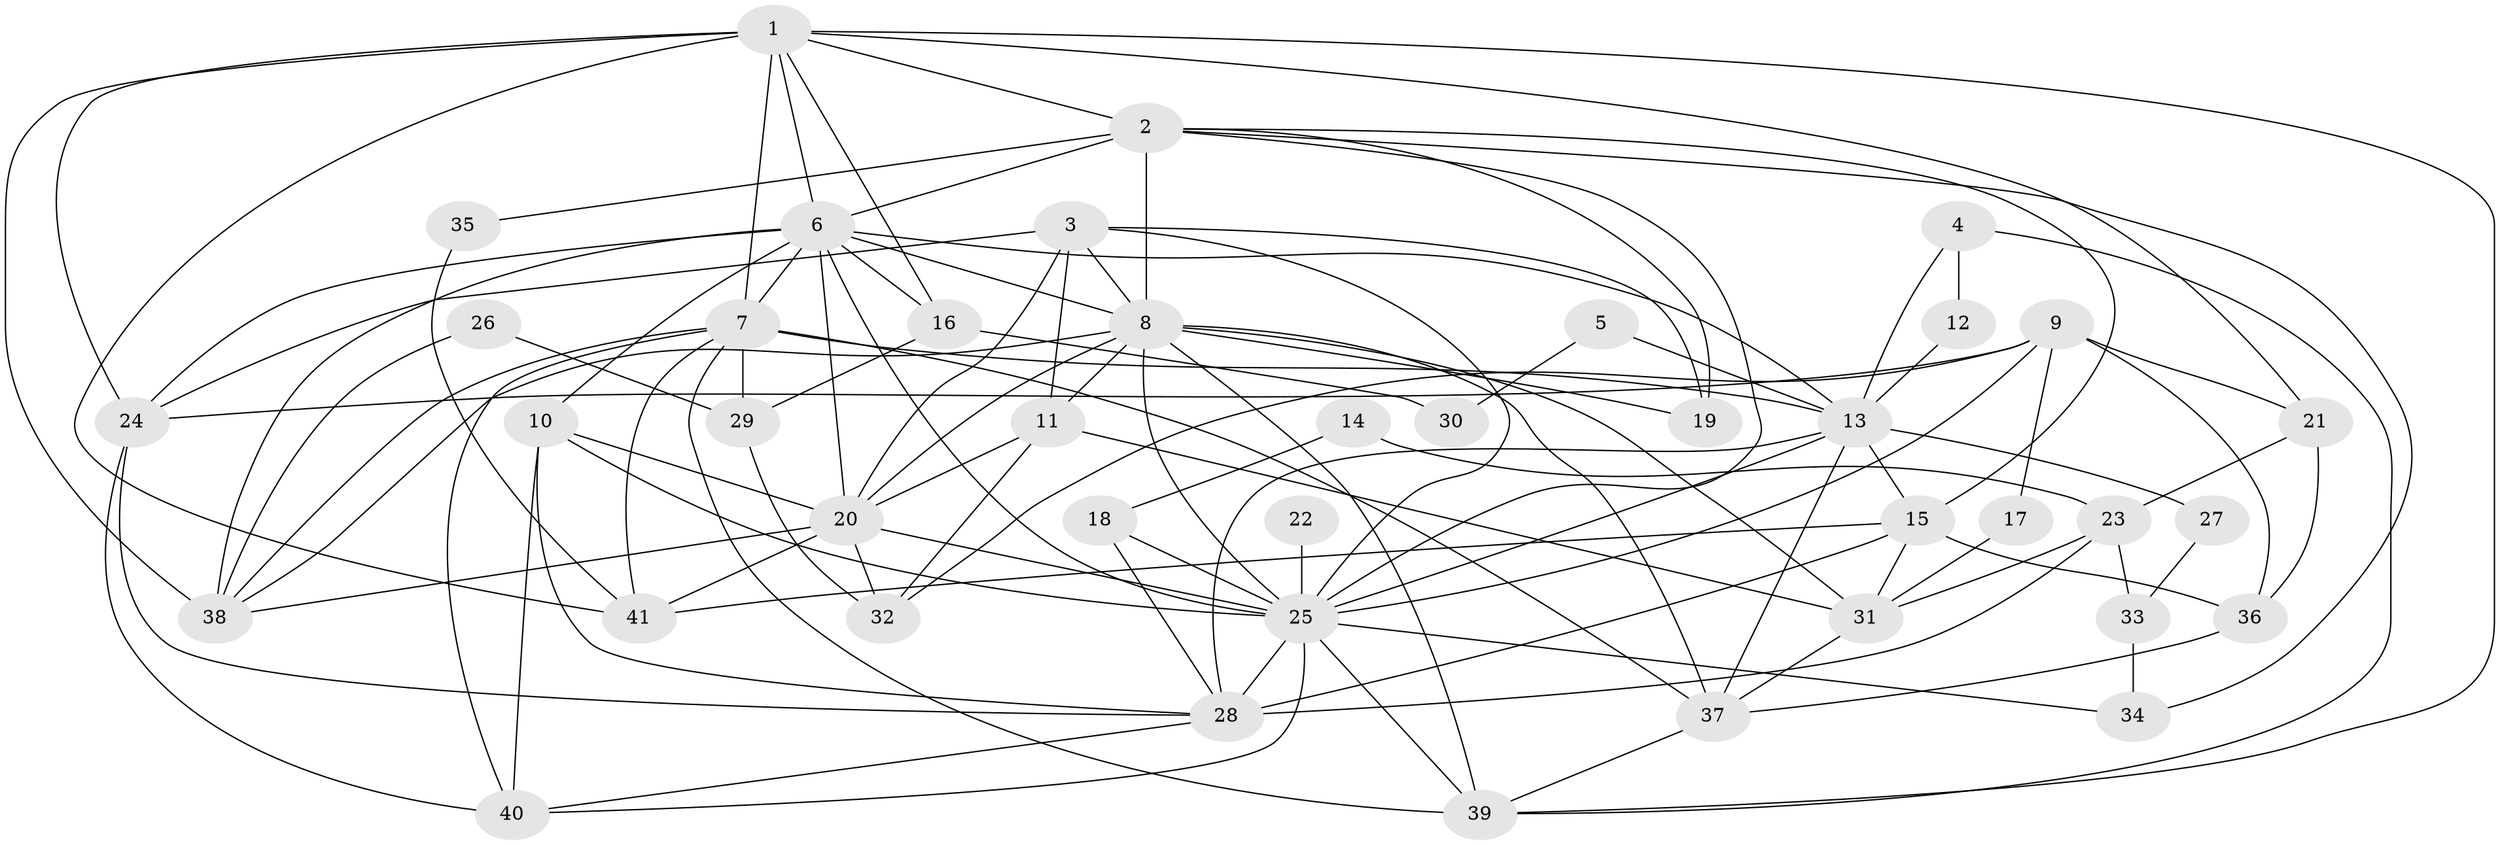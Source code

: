 // original degree distribution, {4: 0.24390243902439024, 5: 0.13414634146341464, 9: 0.012195121951219513, 3: 0.2804878048780488, 6: 0.12195121951219512, 2: 0.15853658536585366, 7: 0.036585365853658534, 8: 0.012195121951219513}
// Generated by graph-tools (version 1.1) at 2025/36/03/09/25 02:36:16]
// undirected, 41 vertices, 107 edges
graph export_dot {
graph [start="1"]
  node [color=gray90,style=filled];
  1;
  2;
  3;
  4;
  5;
  6;
  7;
  8;
  9;
  10;
  11;
  12;
  13;
  14;
  15;
  16;
  17;
  18;
  19;
  20;
  21;
  22;
  23;
  24;
  25;
  26;
  27;
  28;
  29;
  30;
  31;
  32;
  33;
  34;
  35;
  36;
  37;
  38;
  39;
  40;
  41;
  1 -- 2 [weight=1.0];
  1 -- 6 [weight=1.0];
  1 -- 7 [weight=2.0];
  1 -- 16 [weight=1.0];
  1 -- 21 [weight=1.0];
  1 -- 24 [weight=1.0];
  1 -- 38 [weight=1.0];
  1 -- 39 [weight=1.0];
  1 -- 41 [weight=1.0];
  2 -- 6 [weight=1.0];
  2 -- 8 [weight=2.0];
  2 -- 15 [weight=1.0];
  2 -- 19 [weight=1.0];
  2 -- 25 [weight=1.0];
  2 -- 34 [weight=1.0];
  2 -- 35 [weight=1.0];
  3 -- 8 [weight=1.0];
  3 -- 11 [weight=3.0];
  3 -- 19 [weight=2.0];
  3 -- 20 [weight=1.0];
  3 -- 24 [weight=1.0];
  3 -- 25 [weight=2.0];
  4 -- 12 [weight=1.0];
  4 -- 13 [weight=1.0];
  4 -- 39 [weight=1.0];
  5 -- 13 [weight=2.0];
  5 -- 30 [weight=1.0];
  6 -- 7 [weight=1.0];
  6 -- 8 [weight=1.0];
  6 -- 10 [weight=1.0];
  6 -- 13 [weight=1.0];
  6 -- 16 [weight=1.0];
  6 -- 20 [weight=1.0];
  6 -- 24 [weight=1.0];
  6 -- 25 [weight=1.0];
  6 -- 38 [weight=1.0];
  7 -- 13 [weight=1.0];
  7 -- 29 [weight=1.0];
  7 -- 37 [weight=1.0];
  7 -- 38 [weight=1.0];
  7 -- 39 [weight=2.0];
  7 -- 40 [weight=1.0];
  7 -- 41 [weight=1.0];
  8 -- 11 [weight=1.0];
  8 -- 19 [weight=1.0];
  8 -- 20 [weight=1.0];
  8 -- 25 [weight=1.0];
  8 -- 31 [weight=1.0];
  8 -- 37 [weight=1.0];
  8 -- 38 [weight=1.0];
  8 -- 39 [weight=1.0];
  9 -- 17 [weight=1.0];
  9 -- 21 [weight=1.0];
  9 -- 24 [weight=1.0];
  9 -- 25 [weight=1.0];
  9 -- 32 [weight=1.0];
  9 -- 36 [weight=1.0];
  10 -- 20 [weight=1.0];
  10 -- 25 [weight=1.0];
  10 -- 28 [weight=1.0];
  10 -- 40 [weight=1.0];
  11 -- 20 [weight=1.0];
  11 -- 31 [weight=1.0];
  11 -- 32 [weight=1.0];
  12 -- 13 [weight=1.0];
  13 -- 15 [weight=1.0];
  13 -- 25 [weight=2.0];
  13 -- 27 [weight=1.0];
  13 -- 28 [weight=1.0];
  13 -- 37 [weight=1.0];
  14 -- 18 [weight=1.0];
  14 -- 23 [weight=1.0];
  15 -- 28 [weight=2.0];
  15 -- 31 [weight=1.0];
  15 -- 36 [weight=1.0];
  15 -- 41 [weight=1.0];
  16 -- 29 [weight=1.0];
  16 -- 30 [weight=1.0];
  17 -- 31 [weight=1.0];
  18 -- 25 [weight=1.0];
  18 -- 28 [weight=1.0];
  20 -- 25 [weight=1.0];
  20 -- 32 [weight=1.0];
  20 -- 38 [weight=1.0];
  20 -- 41 [weight=2.0];
  21 -- 23 [weight=1.0];
  21 -- 36 [weight=1.0];
  22 -- 25 [weight=2.0];
  23 -- 28 [weight=1.0];
  23 -- 31 [weight=1.0];
  23 -- 33 [weight=1.0];
  24 -- 28 [weight=1.0];
  24 -- 40 [weight=1.0];
  25 -- 28 [weight=2.0];
  25 -- 34 [weight=1.0];
  25 -- 39 [weight=1.0];
  25 -- 40 [weight=1.0];
  26 -- 29 [weight=1.0];
  26 -- 38 [weight=1.0];
  27 -- 33 [weight=1.0];
  28 -- 40 [weight=1.0];
  29 -- 32 [weight=1.0];
  31 -- 37 [weight=1.0];
  33 -- 34 [weight=1.0];
  35 -- 41 [weight=1.0];
  36 -- 37 [weight=1.0];
  37 -- 39 [weight=1.0];
}
